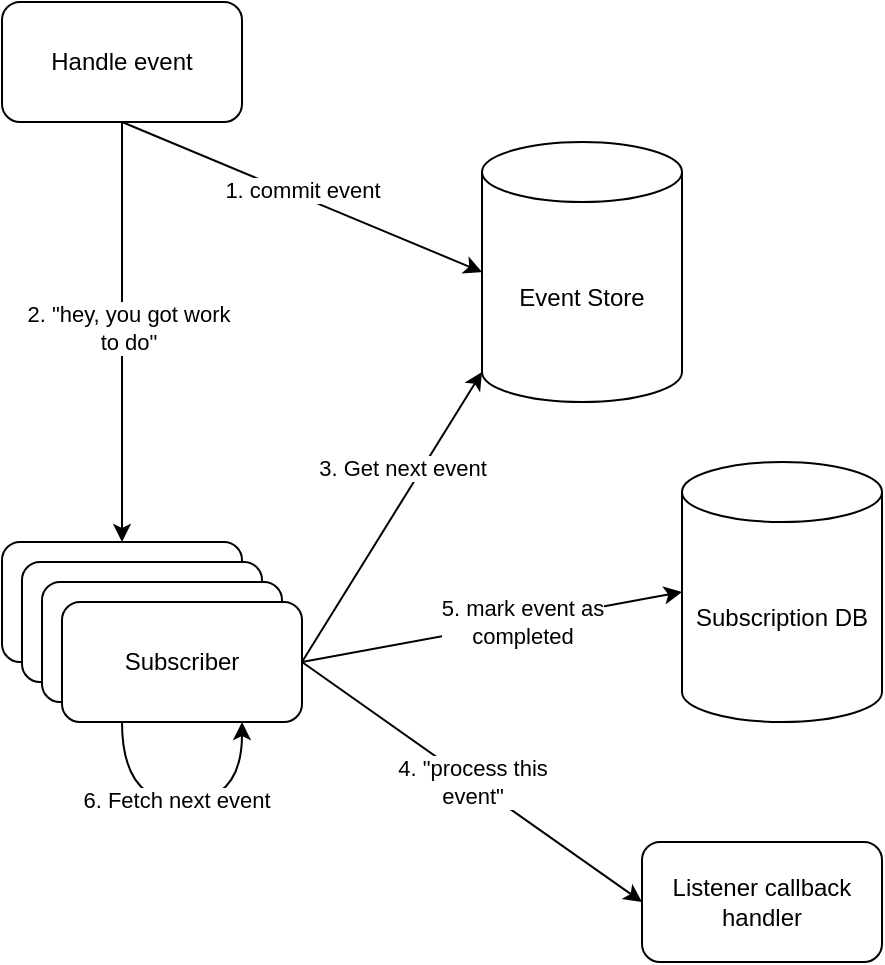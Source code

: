 <mxfile version="14.3.2" type="device"><diagram id="ILIxI374slG52Ub6pAPH" name="Page-1"><mxGraphModel dx="1186" dy="739" grid="1" gridSize="10" guides="1" tooltips="1" connect="1" arrows="1" fold="1" page="1" pageScale="1" pageWidth="827" pageHeight="1169" math="0" shadow="0"><root><mxCell id="0"/><mxCell id="1" parent="0"/><mxCell id="GAMfGYxRdeKhyiTkH8et-2" value="Event Store" style="shape=cylinder3;whiteSpace=wrap;html=1;boundedLbl=1;backgroundOutline=1;size=15;" vertex="1" parent="1"><mxGeometry x="480" y="220" width="100" height="130" as="geometry"/></mxCell><mxCell id="GAMfGYxRdeKhyiTkH8et-3" value="Subscriber" style="rounded=1;whiteSpace=wrap;html=1;" vertex="1" parent="1"><mxGeometry x="240" y="420" width="120" height="60" as="geometry"/></mxCell><mxCell id="GAMfGYxRdeKhyiTkH8et-8" style="rounded=0;orthogonalLoop=1;jettySize=auto;html=1;exitX=0.5;exitY=1;exitDx=0;exitDy=0;entryX=0;entryY=0.5;entryDx=0;entryDy=0;entryPerimeter=0;" edge="1" parent="1" source="GAMfGYxRdeKhyiTkH8et-4" target="GAMfGYxRdeKhyiTkH8et-2"><mxGeometry relative="1" as="geometry"/></mxCell><mxCell id="GAMfGYxRdeKhyiTkH8et-9" value="1. commit event" style="edgeLabel;html=1;align=center;verticalAlign=middle;resizable=0;points=[];" vertex="1" connectable="0" parent="GAMfGYxRdeKhyiTkH8et-8"><mxGeometry x="-0.02" y="3" relative="1" as="geometry"><mxPoint as="offset"/></mxGeometry></mxCell><mxCell id="GAMfGYxRdeKhyiTkH8et-4" value="Handle event" style="rounded=1;whiteSpace=wrap;html=1;" vertex="1" parent="1"><mxGeometry x="240" y="150" width="120" height="60" as="geometry"/></mxCell><mxCell id="GAMfGYxRdeKhyiTkH8et-5" value="Subscriber" style="rounded=1;whiteSpace=wrap;html=1;" vertex="1" parent="1"><mxGeometry x="250" y="430" width="120" height="60" as="geometry"/></mxCell><mxCell id="GAMfGYxRdeKhyiTkH8et-6" value="Subscriber" style="rounded=1;whiteSpace=wrap;html=1;" vertex="1" parent="1"><mxGeometry x="260" y="440" width="120" height="60" as="geometry"/></mxCell><mxCell id="GAMfGYxRdeKhyiTkH8et-12" style="edgeStyle=none;rounded=0;orthogonalLoop=1;jettySize=auto;html=1;exitX=1;exitY=0.5;exitDx=0;exitDy=0;entryX=0;entryY=1;entryDx=0;entryDy=-15;entryPerimeter=0;" edge="1" parent="1" source="GAMfGYxRdeKhyiTkH8et-7" target="GAMfGYxRdeKhyiTkH8et-2"><mxGeometry relative="1" as="geometry"/></mxCell><mxCell id="GAMfGYxRdeKhyiTkH8et-13" value="3. Get next event" style="edgeLabel;html=1;align=center;verticalAlign=middle;resizable=0;points=[];" vertex="1" connectable="0" parent="GAMfGYxRdeKhyiTkH8et-12"><mxGeometry x="0.16" y="-1" relative="1" as="geometry"><mxPoint x="-3.17" y="-13.68" as="offset"/></mxGeometry></mxCell><mxCell id="GAMfGYxRdeKhyiTkH8et-15" value="4. &quot;process this &lt;br&gt;event&quot;" style="edgeStyle=none;rounded=0;orthogonalLoop=1;jettySize=auto;html=1;exitX=1;exitY=0.5;exitDx=0;exitDy=0;entryX=0;entryY=0.5;entryDx=0;entryDy=0;" edge="1" parent="1" source="GAMfGYxRdeKhyiTkH8et-7" target="GAMfGYxRdeKhyiTkH8et-14"><mxGeometry relative="1" as="geometry"/></mxCell><mxCell id="GAMfGYxRdeKhyiTkH8et-21" style="rounded=0;orthogonalLoop=1;jettySize=auto;html=1;exitX=1;exitY=0.5;exitDx=0;exitDy=0;entryX=0;entryY=0.5;entryDx=0;entryDy=0;entryPerimeter=0;" edge="1" parent="1" source="GAMfGYxRdeKhyiTkH8et-7" target="GAMfGYxRdeKhyiTkH8et-20"><mxGeometry relative="1" as="geometry"/></mxCell><mxCell id="GAMfGYxRdeKhyiTkH8et-22" value="5. mark event as &lt;br&gt;completed" style="edgeLabel;html=1;align=center;verticalAlign=middle;resizable=0;points=[];" vertex="1" connectable="0" parent="GAMfGYxRdeKhyiTkH8et-21"><mxGeometry x="0.293" y="-1" relative="1" as="geometry"><mxPoint x="-13.11" y="1.66" as="offset"/></mxGeometry></mxCell><mxCell id="GAMfGYxRdeKhyiTkH8et-7" value="Subscriber" style="rounded=1;whiteSpace=wrap;html=1;" vertex="1" parent="1"><mxGeometry x="270" y="450" width="120" height="60" as="geometry"/></mxCell><mxCell id="GAMfGYxRdeKhyiTkH8et-10" style="rounded=0;orthogonalLoop=1;jettySize=auto;html=1;exitX=0.5;exitY=1;exitDx=0;exitDy=0;entryX=0.5;entryY=0;entryDx=0;entryDy=0;" edge="1" parent="1" source="GAMfGYxRdeKhyiTkH8et-4" target="GAMfGYxRdeKhyiTkH8et-3"><mxGeometry relative="1" as="geometry"><mxPoint x="310" y="210" as="sourcePoint"/><mxPoint x="310" y="340" as="targetPoint"/></mxGeometry></mxCell><mxCell id="GAMfGYxRdeKhyiTkH8et-11" value="2. &quot;hey, you got work &lt;br&gt;to do&quot;" style="edgeLabel;html=1;align=center;verticalAlign=middle;resizable=0;points=[];" vertex="1" connectable="0" parent="GAMfGYxRdeKhyiTkH8et-10"><mxGeometry x="-0.02" y="3" relative="1" as="geometry"><mxPoint as="offset"/></mxGeometry></mxCell><mxCell id="GAMfGYxRdeKhyiTkH8et-14" value="Listener callback handler" style="rounded=1;whiteSpace=wrap;html=1;" vertex="1" parent="1"><mxGeometry x="560" y="570" width="120" height="60" as="geometry"/></mxCell><mxCell id="GAMfGYxRdeKhyiTkH8et-18" style="edgeStyle=orthogonalEdgeStyle;rounded=0;orthogonalLoop=1;jettySize=auto;html=1;exitX=0.25;exitY=1;exitDx=0;exitDy=0;entryX=0.75;entryY=1;entryDx=0;entryDy=0;curved=1;" edge="1" parent="1" source="GAMfGYxRdeKhyiTkH8et-7" target="GAMfGYxRdeKhyiTkH8et-7"><mxGeometry relative="1" as="geometry"><Array as="points"><mxPoint x="300" y="550"/><mxPoint x="360" y="550"/></Array></mxGeometry></mxCell><mxCell id="GAMfGYxRdeKhyiTkH8et-19" value="6. Fetch next event" style="edgeLabel;html=1;align=center;verticalAlign=middle;resizable=0;points=[];" vertex="1" connectable="0" parent="GAMfGYxRdeKhyiTkH8et-18"><mxGeometry x="-0.043" y="1" relative="1" as="geometry"><mxPoint as="offset"/></mxGeometry></mxCell><mxCell id="GAMfGYxRdeKhyiTkH8et-20" value="Subscription DB" style="shape=cylinder3;whiteSpace=wrap;html=1;boundedLbl=1;backgroundOutline=1;size=15;" vertex="1" parent="1"><mxGeometry x="580" y="380" width="100" height="130" as="geometry"/></mxCell></root></mxGraphModel></diagram></mxfile>